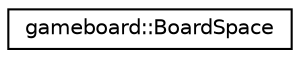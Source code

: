 digraph "Graphical Class Hierarchy"
{
 // LATEX_PDF_SIZE
  edge [fontname="Helvetica",fontsize="10",labelfontname="Helvetica",labelfontsize="10"];
  node [fontname="Helvetica",fontsize="10",shape=record];
  rankdir="LR";
  Node0 [label="gameboard::BoardSpace",height=0.2,width=0.4,color="black", fillcolor="white", style="filled",URL="$structgameboard_1_1BoardSpace.html",tooltip="A pair of coordinate (rank, and file) with properties determined by comparison with values of gameboa..."];
}

